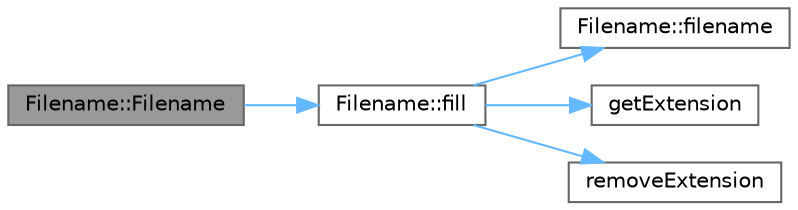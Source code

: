 digraph "Filename::Filename"
{
 // LATEX_PDF_SIZE
  bgcolor="transparent";
  edge [fontname=Helvetica,fontsize=10,labelfontname=Helvetica,labelfontsize=10];
  node [fontname=Helvetica,fontsize=10,shape=box,height=0.2,width=0.4];
  rankdir="LR";
  Node1 [id="Node000001",label="Filename::Filename",height=0.2,width=0.4,color="gray40", fillcolor="grey60", style="filled", fontcolor="black",tooltip=" "];
  Node1 -> Node2 [id="edge1_Node000001_Node000002",color="steelblue1",style="solid",tooltip=" "];
  Node2 [id="Node000002",label="Filename::fill",height=0.2,width=0.4,color="grey40", fillcolor="white", style="filled",URL="$class_filename.html#a4f624193292726bfe15c0c16322ccd07",tooltip=" "];
  Node2 -> Node3 [id="edge2_Node000002_Node000003",color="steelblue1",style="solid",tooltip=" "];
  Node3 [id="Node000003",label="Filename::filename",height=0.2,width=0.4,color="grey40", fillcolor="white", style="filled",URL="$class_filename.html#ac2f8390e5eda94786a6f54fb7925068d",tooltip=" "];
  Node2 -> Node4 [id="edge3_Node000002_Node000004",color="steelblue1",style="solid",tooltip=" "];
  Node4 [id="Node000004",label="getExtension",height=0.2,width=0.4,color="grey40", fillcolor="white", style="filled",URL="$files__functions_8hpp.html#a7881c739c518d072671a463956e79a95",tooltip=" "];
  Node2 -> Node5 [id="edge4_Node000002_Node000005",color="steelblue1",style="solid",tooltip=" "];
  Node5 [id="Node000005",label="removeExtension",height=0.2,width=0.4,color="grey40", fillcolor="white", style="filled",URL="$files__functions_8hpp.html#a8c974772d7bc68e383f1436e04b2c405",tooltip=" "];
}
